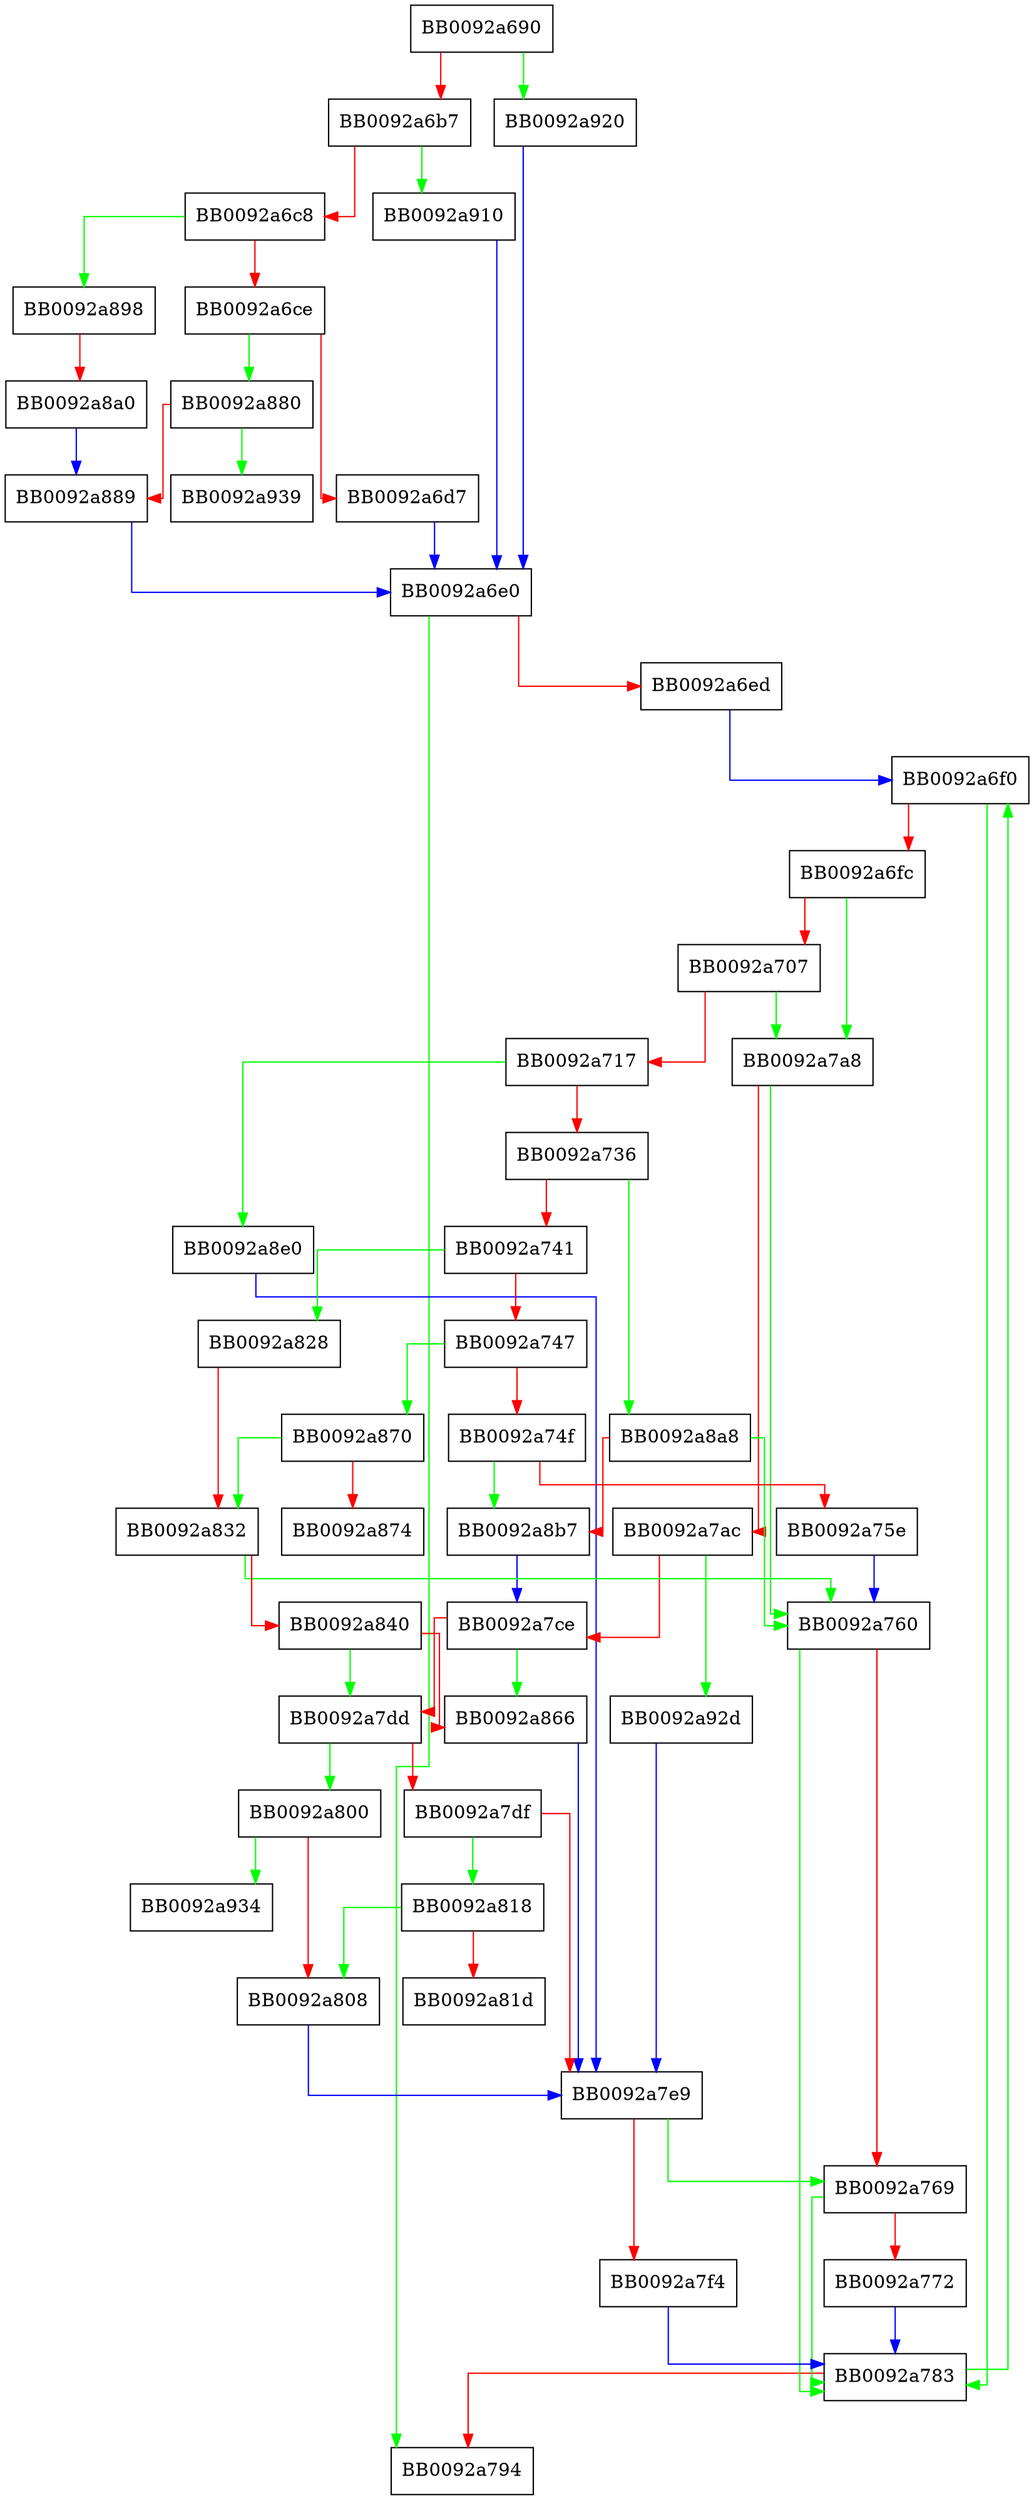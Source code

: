 digraph add_fdes {
  node [shape="box"];
  graph [splines=ortho];
  BB0092a690 -> BB0092a920 [color="green"];
  BB0092a690 -> BB0092a6b7 [color="red"];
  BB0092a6b7 -> BB0092a910 [color="green"];
  BB0092a6b7 -> BB0092a6c8 [color="red"];
  BB0092a6c8 -> BB0092a898 [color="green"];
  BB0092a6c8 -> BB0092a6ce [color="red"];
  BB0092a6ce -> BB0092a880 [color="green"];
  BB0092a6ce -> BB0092a6d7 [color="red"];
  BB0092a6d7 -> BB0092a6e0 [color="blue"];
  BB0092a6e0 -> BB0092a794 [color="green"];
  BB0092a6e0 -> BB0092a6ed [color="red"];
  BB0092a6ed -> BB0092a6f0 [color="blue"];
  BB0092a6f0 -> BB0092a783 [color="green"];
  BB0092a6f0 -> BB0092a6fc [color="red"];
  BB0092a6fc -> BB0092a7a8 [color="green"];
  BB0092a6fc -> BB0092a707 [color="red"];
  BB0092a707 -> BB0092a7a8 [color="green"];
  BB0092a707 -> BB0092a717 [color="red"];
  BB0092a717 -> BB0092a8e0 [color="green"];
  BB0092a717 -> BB0092a736 [color="red"];
  BB0092a736 -> BB0092a8a8 [color="green"];
  BB0092a736 -> BB0092a741 [color="red"];
  BB0092a741 -> BB0092a828 [color="green"];
  BB0092a741 -> BB0092a747 [color="red"];
  BB0092a747 -> BB0092a870 [color="green"];
  BB0092a747 -> BB0092a74f [color="red"];
  BB0092a74f -> BB0092a8b7 [color="green"];
  BB0092a74f -> BB0092a75e [color="red"];
  BB0092a75e -> BB0092a760 [color="blue"];
  BB0092a760 -> BB0092a783 [color="green"];
  BB0092a760 -> BB0092a769 [color="red"];
  BB0092a769 -> BB0092a783 [color="green"];
  BB0092a769 -> BB0092a772 [color="red"];
  BB0092a772 -> BB0092a783 [color="blue"];
  BB0092a783 -> BB0092a6f0 [color="green"];
  BB0092a783 -> BB0092a794 [color="red"];
  BB0092a7a8 -> BB0092a760 [color="green"];
  BB0092a7a8 -> BB0092a7ac [color="red"];
  BB0092a7ac -> BB0092a92d [color="green"];
  BB0092a7ac -> BB0092a7ce [color="red"];
  BB0092a7ce -> BB0092a866 [color="green"];
  BB0092a7ce -> BB0092a7dd [color="red"];
  BB0092a7dd -> BB0092a800 [color="green"];
  BB0092a7dd -> BB0092a7df [color="red"];
  BB0092a7df -> BB0092a818 [color="green"];
  BB0092a7df -> BB0092a7e9 [color="red"];
  BB0092a7e9 -> BB0092a769 [color="green"];
  BB0092a7e9 -> BB0092a7f4 [color="red"];
  BB0092a7f4 -> BB0092a783 [color="blue"];
  BB0092a800 -> BB0092a934 [color="green"];
  BB0092a800 -> BB0092a808 [color="red"];
  BB0092a808 -> BB0092a7e9 [color="blue"];
  BB0092a818 -> BB0092a808 [color="green"];
  BB0092a818 -> BB0092a81d [color="red"];
  BB0092a828 -> BB0092a832 [color="red"];
  BB0092a832 -> BB0092a760 [color="green"];
  BB0092a832 -> BB0092a840 [color="red"];
  BB0092a840 -> BB0092a7dd [color="green"];
  BB0092a840 -> BB0092a866 [color="red"];
  BB0092a866 -> BB0092a7e9 [color="blue"];
  BB0092a870 -> BB0092a832 [color="green"];
  BB0092a870 -> BB0092a874 [color="red"];
  BB0092a880 -> BB0092a939 [color="green"];
  BB0092a880 -> BB0092a889 [color="red"];
  BB0092a889 -> BB0092a6e0 [color="blue"];
  BB0092a898 -> BB0092a8a0 [color="red"];
  BB0092a8a0 -> BB0092a889 [color="blue"];
  BB0092a8a8 -> BB0092a760 [color="green"];
  BB0092a8a8 -> BB0092a8b7 [color="red"];
  BB0092a8b7 -> BB0092a7ce [color="blue"];
  BB0092a8e0 -> BB0092a7e9 [color="blue"];
  BB0092a910 -> BB0092a6e0 [color="blue"];
  BB0092a920 -> BB0092a6e0 [color="blue"];
  BB0092a92d -> BB0092a7e9 [color="blue"];
}
